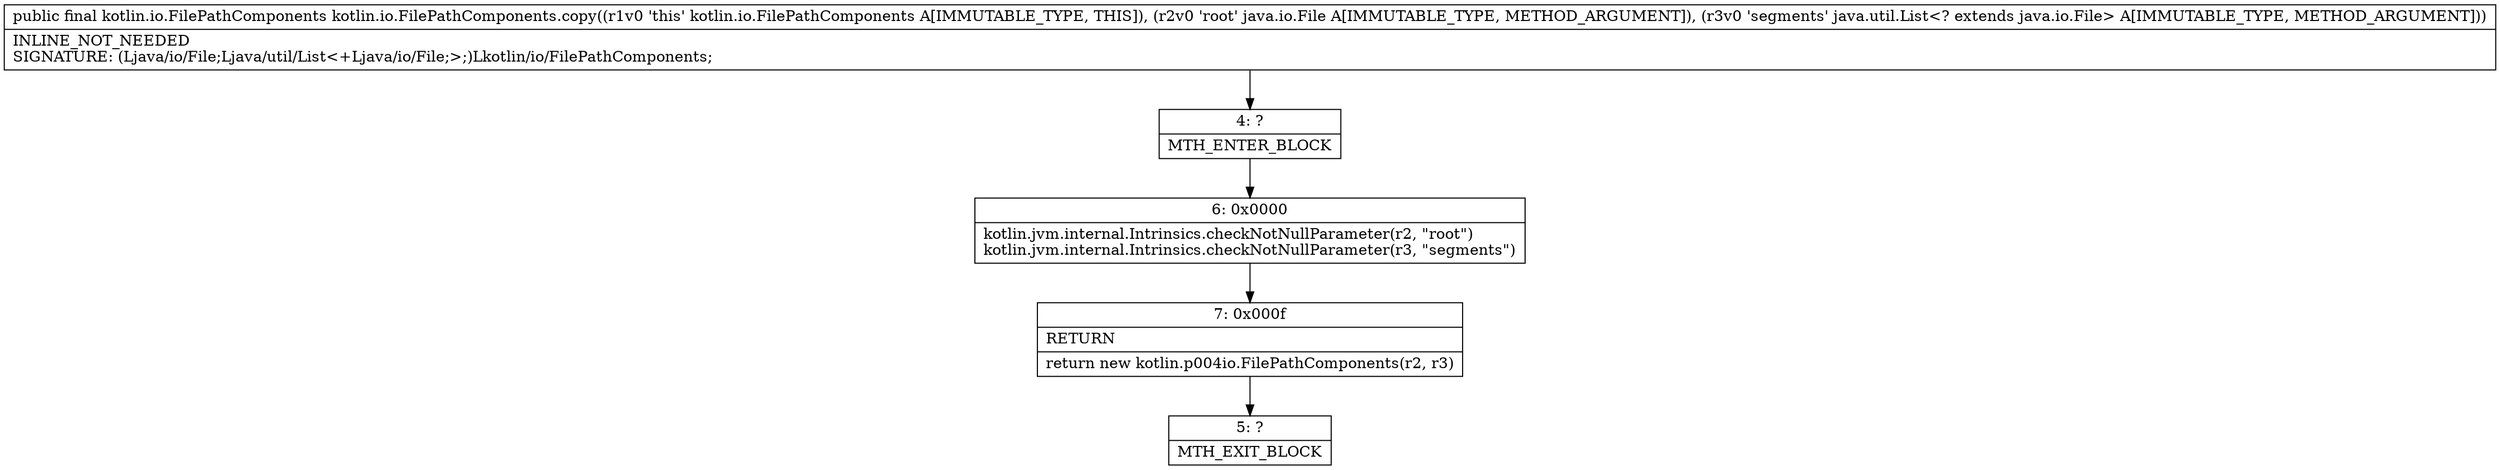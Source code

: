 digraph "CFG forkotlin.io.FilePathComponents.copy(Ljava\/io\/File;Ljava\/util\/List;)Lkotlin\/io\/FilePathComponents;" {
Node_4 [shape=record,label="{4\:\ ?|MTH_ENTER_BLOCK\l}"];
Node_6 [shape=record,label="{6\:\ 0x0000|kotlin.jvm.internal.Intrinsics.checkNotNullParameter(r2, \"root\")\lkotlin.jvm.internal.Intrinsics.checkNotNullParameter(r3, \"segments\")\l}"];
Node_7 [shape=record,label="{7\:\ 0x000f|RETURN\l|return new kotlin.p004io.FilePathComponents(r2, r3)\l}"];
Node_5 [shape=record,label="{5\:\ ?|MTH_EXIT_BLOCK\l}"];
MethodNode[shape=record,label="{public final kotlin.io.FilePathComponents kotlin.io.FilePathComponents.copy((r1v0 'this' kotlin.io.FilePathComponents A[IMMUTABLE_TYPE, THIS]), (r2v0 'root' java.io.File A[IMMUTABLE_TYPE, METHOD_ARGUMENT]), (r3v0 'segments' java.util.List\<? extends java.io.File\> A[IMMUTABLE_TYPE, METHOD_ARGUMENT]))  | INLINE_NOT_NEEDED\lSIGNATURE: (Ljava\/io\/File;Ljava\/util\/List\<+Ljava\/io\/File;\>;)Lkotlin\/io\/FilePathComponents;\l}"];
MethodNode -> Node_4;Node_4 -> Node_6;
Node_6 -> Node_7;
Node_7 -> Node_5;
}

